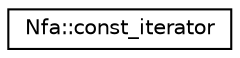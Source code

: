 digraph "Graphical Class Hierarchy"
{
  edge [fontname="Helvetica",fontsize="10",labelfontname="Helvetica",labelfontsize="10"];
  node [fontname="Helvetica",fontsize="10",shape=record];
  rankdir="LR";
  Node1 [label="Nfa::const_iterator",height=0.2,width=0.4,color="black", fillcolor="white", style="filled",URL="$structVata2_1_1Nfa_1_1Nfa_1_1const__iterator.html",tooltip="number of transitions; has linear time complexity "];
}
